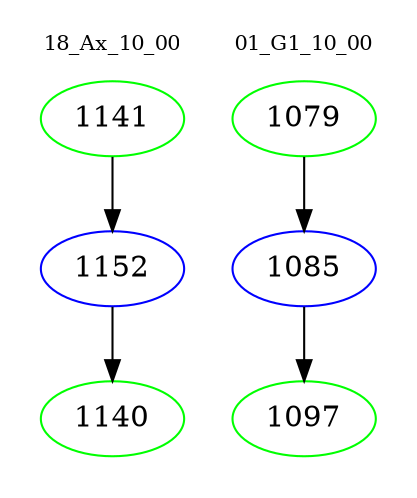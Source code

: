 digraph{
subgraph cluster_0 {
color = white
label = "18_Ax_10_00";
fontsize=10;
T0_1141 [label="1141", color="green"]
T0_1141 -> T0_1152 [color="black"]
T0_1152 [label="1152", color="blue"]
T0_1152 -> T0_1140 [color="black"]
T0_1140 [label="1140", color="green"]
}
subgraph cluster_1 {
color = white
label = "01_G1_10_00";
fontsize=10;
T1_1079 [label="1079", color="green"]
T1_1079 -> T1_1085 [color="black"]
T1_1085 [label="1085", color="blue"]
T1_1085 -> T1_1097 [color="black"]
T1_1097 [label="1097", color="green"]
}
}
